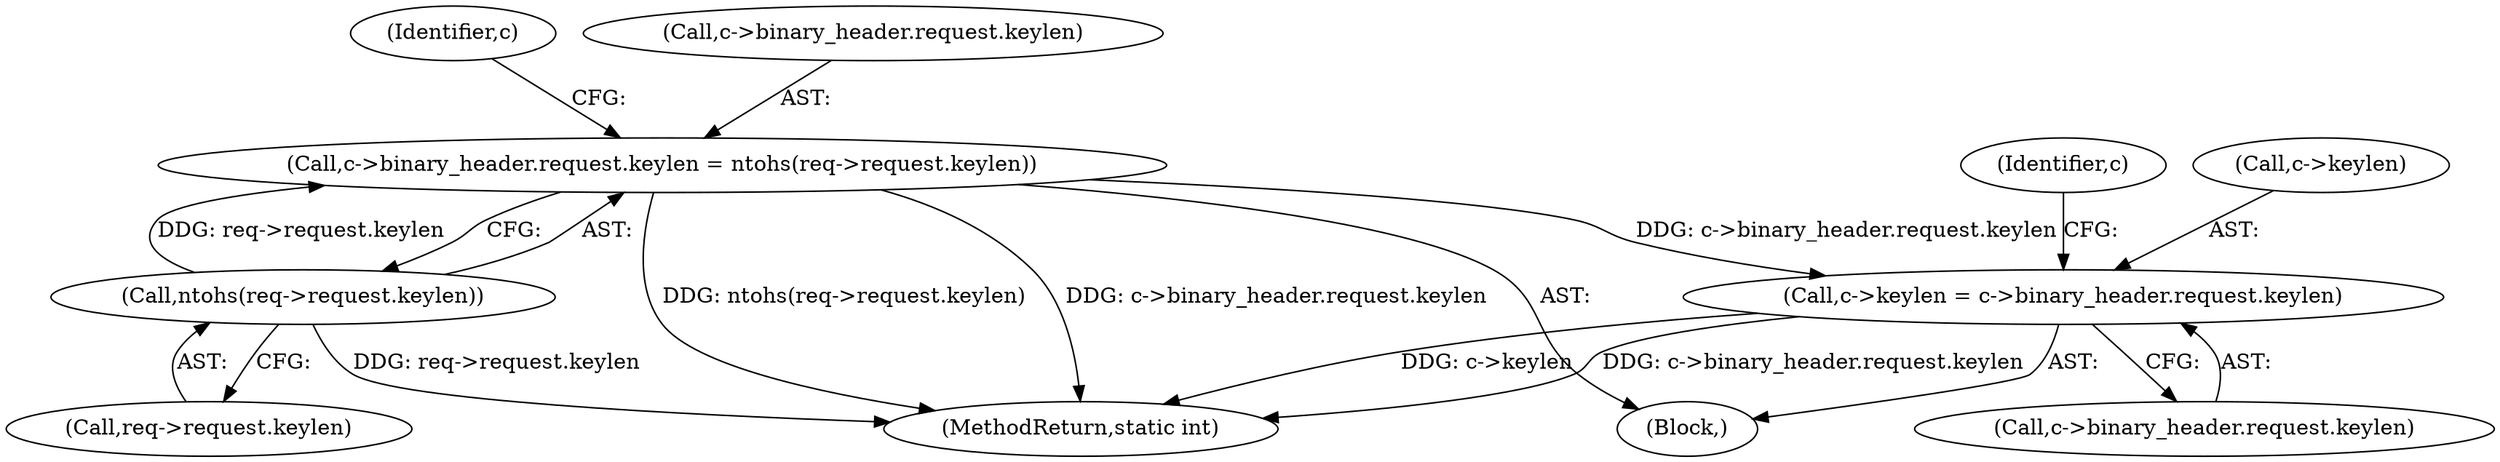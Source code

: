 digraph "0_memcached_d9cd01ede97f4145af9781d448c62a3318952719@pointer" {
"1000425" [label="(Call,c->keylen = c->binary_header.request.keylen)"];
"1000314" [label="(Call,c->binary_header.request.keylen = ntohs(req->request.keylen))"];
"1000322" [label="(Call,ntohs(req->request.keylen))"];
"1000322" [label="(Call,ntohs(req->request.keylen))"];
"1000425" [label="(Call,c->keylen = c->binary_header.request.keylen)"];
"1000426" [label="(Call,c->keylen)"];
"1000429" [label="(Call,c->binary_header.request.keylen)"];
"1000603" [label="(MethodReturn,static int)"];
"1000207" [label="(Block,)"];
"1000314" [label="(Call,c->binary_header.request.keylen = ntohs(req->request.keylen))"];
"1000323" [label="(Call,req->request.keylen)"];
"1000332" [label="(Identifier,c)"];
"1000438" [label="(Identifier,c)"];
"1000315" [label="(Call,c->binary_header.request.keylen)"];
"1000425" -> "1000207"  [label="AST: "];
"1000425" -> "1000429"  [label="CFG: "];
"1000426" -> "1000425"  [label="AST: "];
"1000429" -> "1000425"  [label="AST: "];
"1000438" -> "1000425"  [label="CFG: "];
"1000425" -> "1000603"  [label="DDG: c->keylen"];
"1000425" -> "1000603"  [label="DDG: c->binary_header.request.keylen"];
"1000314" -> "1000425"  [label="DDG: c->binary_header.request.keylen"];
"1000314" -> "1000207"  [label="AST: "];
"1000314" -> "1000322"  [label="CFG: "];
"1000315" -> "1000314"  [label="AST: "];
"1000322" -> "1000314"  [label="AST: "];
"1000332" -> "1000314"  [label="CFG: "];
"1000314" -> "1000603"  [label="DDG: c->binary_header.request.keylen"];
"1000314" -> "1000603"  [label="DDG: ntohs(req->request.keylen)"];
"1000322" -> "1000314"  [label="DDG: req->request.keylen"];
"1000322" -> "1000323"  [label="CFG: "];
"1000323" -> "1000322"  [label="AST: "];
"1000322" -> "1000603"  [label="DDG: req->request.keylen"];
}
